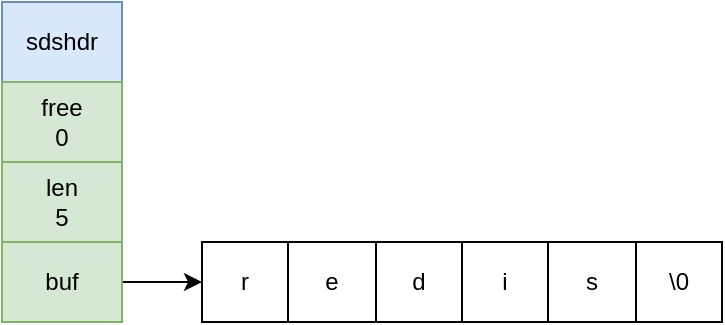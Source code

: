 <mxfile version="14.1.9" type="github">
  <diagram id="U7CqltvDjjWaMgs4gg0i" name="Page-1">
    <mxGraphModel dx="946" dy="536" grid="1" gridSize="10" guides="1" tooltips="1" connect="1" arrows="1" fold="1" page="1" pageScale="1" pageWidth="827" pageHeight="1169" math="0" shadow="0">
      <root>
        <mxCell id="0" />
        <mxCell id="1" parent="0" />
        <mxCell id="NUPK_zwCc0Xj8mf8KXuX-14" value="" style="shape=table;html=1;whiteSpace=wrap;startSize=0;container=1;collapsible=0;childLayout=tableLayout;" vertex="1" parent="1">
          <mxGeometry x="370" y="160" width="260" height="40" as="geometry" />
        </mxCell>
        <mxCell id="NUPK_zwCc0Xj8mf8KXuX-15" value="" style="shape=partialRectangle;html=1;whiteSpace=wrap;collapsible=0;dropTarget=0;pointerEvents=0;fillColor=none;top=0;left=0;bottom=0;right=0;points=[[0,0.5],[1,0.5]];portConstraint=eastwest;" vertex="1" parent="NUPK_zwCc0Xj8mf8KXuX-14">
          <mxGeometry width="260" height="40" as="geometry" />
        </mxCell>
        <mxCell id="NUPK_zwCc0Xj8mf8KXuX-16" value="r" style="shape=partialRectangle;html=1;whiteSpace=wrap;connectable=0;fillColor=none;top=0;left=0;bottom=0;right=0;overflow=hidden;" vertex="1" parent="NUPK_zwCc0Xj8mf8KXuX-15">
          <mxGeometry width="43" height="40" as="geometry" />
        </mxCell>
        <mxCell id="NUPK_zwCc0Xj8mf8KXuX-17" value="e" style="shape=partialRectangle;html=1;whiteSpace=wrap;connectable=0;fillColor=none;top=0;left=0;bottom=0;right=0;overflow=hidden;" vertex="1" parent="NUPK_zwCc0Xj8mf8KXuX-15">
          <mxGeometry x="43" width="44" height="40" as="geometry" />
        </mxCell>
        <mxCell id="NUPK_zwCc0Xj8mf8KXuX-18" value="d" style="shape=partialRectangle;html=1;whiteSpace=wrap;connectable=0;fillColor=none;top=0;left=0;bottom=0;right=0;overflow=hidden;" vertex="1" parent="NUPK_zwCc0Xj8mf8KXuX-15">
          <mxGeometry x="87" width="43" height="40" as="geometry" />
        </mxCell>
        <mxCell id="NUPK_zwCc0Xj8mf8KXuX-29" value="i" style="shape=partialRectangle;html=1;whiteSpace=wrap;connectable=0;fillColor=none;top=0;left=0;bottom=0;right=0;overflow=hidden;" vertex="1" parent="NUPK_zwCc0Xj8mf8KXuX-15">
          <mxGeometry x="130" width="43" height="40" as="geometry" />
        </mxCell>
        <mxCell id="NUPK_zwCc0Xj8mf8KXuX-32" value="s" style="shape=partialRectangle;html=1;whiteSpace=wrap;connectable=0;fillColor=none;top=0;left=0;bottom=0;right=0;overflow=hidden;" vertex="1" parent="NUPK_zwCc0Xj8mf8KXuX-15">
          <mxGeometry x="173" width="44" height="40" as="geometry" />
        </mxCell>
        <mxCell id="NUPK_zwCc0Xj8mf8KXuX-35" value="\0" style="shape=partialRectangle;html=1;whiteSpace=wrap;connectable=0;fillColor=none;top=0;left=0;bottom=0;right=0;overflow=hidden;" vertex="1" parent="NUPK_zwCc0Xj8mf8KXuX-15">
          <mxGeometry x="217" width="43" height="40" as="geometry" />
        </mxCell>
        <mxCell id="NUPK_zwCc0Xj8mf8KXuX-37" value="&lt;span&gt;sdshdr&lt;/span&gt;" style="rounded=0;whiteSpace=wrap;html=1;shadow=0;fillColor=#dae8fc;strokeColor=#6c8ebf;" vertex="1" parent="1">
          <mxGeometry x="270" y="40" width="60" height="40" as="geometry" />
        </mxCell>
        <mxCell id="NUPK_zwCc0Xj8mf8KXuX-38" value="&lt;span&gt;free&lt;/span&gt;&lt;br&gt;&lt;span&gt;0&lt;/span&gt;" style="rounded=0;whiteSpace=wrap;html=1;shadow=0;fillColor=#d5e8d4;strokeColor=#82b366;" vertex="1" parent="1">
          <mxGeometry x="270" y="80" width="60" height="40" as="geometry" />
        </mxCell>
        <mxCell id="NUPK_zwCc0Xj8mf8KXuX-39" value="&lt;span&gt;len&lt;/span&gt;&lt;br&gt;&lt;span&gt;5&lt;/span&gt;" style="rounded=0;whiteSpace=wrap;html=1;shadow=0;fillColor=#d5e8d4;strokeColor=#82b366;" vertex="1" parent="1">
          <mxGeometry x="270" y="120" width="60" height="40" as="geometry" />
        </mxCell>
        <mxCell id="NUPK_zwCc0Xj8mf8KXuX-41" style="edgeStyle=orthogonalEdgeStyle;rounded=0;orthogonalLoop=1;jettySize=auto;html=1;exitX=1;exitY=0.5;exitDx=0;exitDy=0;entryX=0;entryY=0.5;entryDx=0;entryDy=0;" edge="1" parent="1" source="NUPK_zwCc0Xj8mf8KXuX-40" target="NUPK_zwCc0Xj8mf8KXuX-15">
          <mxGeometry relative="1" as="geometry" />
        </mxCell>
        <mxCell id="NUPK_zwCc0Xj8mf8KXuX-40" value="&lt;span&gt;buf&lt;/span&gt;" style="rounded=0;whiteSpace=wrap;html=1;shadow=0;fillColor=#d5e8d4;strokeColor=#82b366;" vertex="1" parent="1">
          <mxGeometry x="270" y="160" width="60" height="40" as="geometry" />
        </mxCell>
      </root>
    </mxGraphModel>
  </diagram>
</mxfile>
